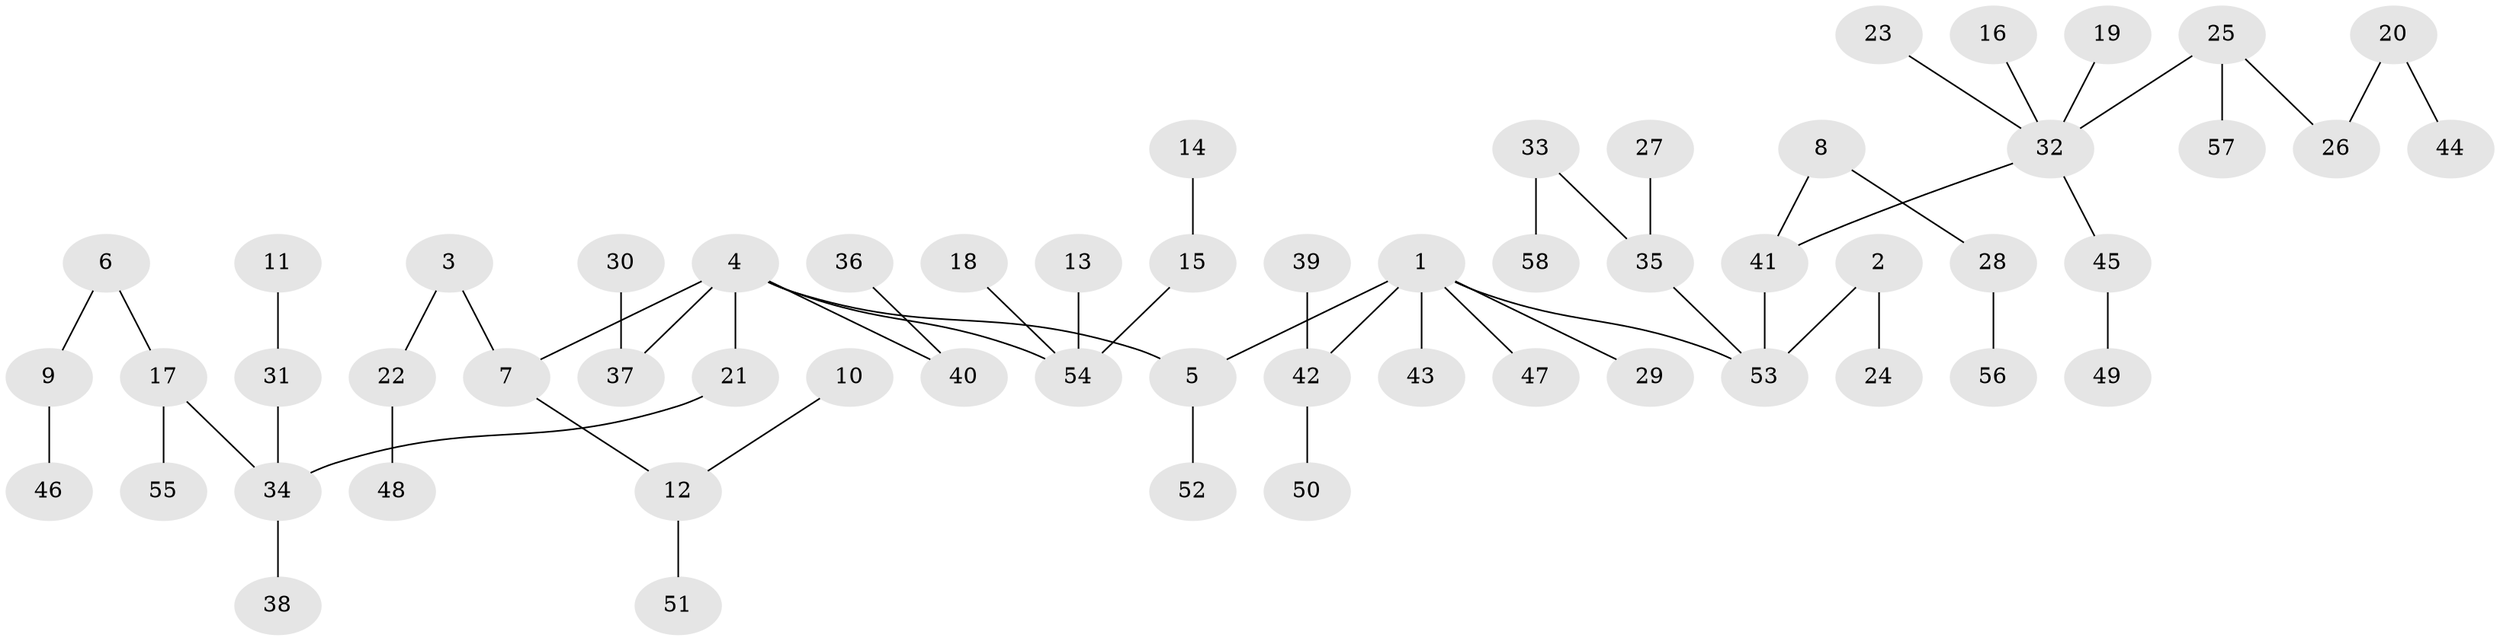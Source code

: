 // original degree distribution, {4: 0.09565217391304348, 5: 0.02608695652173913, 7: 0.008695652173913044, 3: 0.06086956521739131, 2: 0.3565217391304348, 8: 0.008695652173913044, 1: 0.4434782608695652}
// Generated by graph-tools (version 1.1) at 2025/50/03/09/25 03:50:19]
// undirected, 58 vertices, 57 edges
graph export_dot {
graph [start="1"]
  node [color=gray90,style=filled];
  1;
  2;
  3;
  4;
  5;
  6;
  7;
  8;
  9;
  10;
  11;
  12;
  13;
  14;
  15;
  16;
  17;
  18;
  19;
  20;
  21;
  22;
  23;
  24;
  25;
  26;
  27;
  28;
  29;
  30;
  31;
  32;
  33;
  34;
  35;
  36;
  37;
  38;
  39;
  40;
  41;
  42;
  43;
  44;
  45;
  46;
  47;
  48;
  49;
  50;
  51;
  52;
  53;
  54;
  55;
  56;
  57;
  58;
  1 -- 5 [weight=1.0];
  1 -- 29 [weight=1.0];
  1 -- 42 [weight=1.0];
  1 -- 43 [weight=1.0];
  1 -- 47 [weight=1.0];
  1 -- 53 [weight=1.0];
  2 -- 24 [weight=1.0];
  2 -- 53 [weight=1.0];
  3 -- 7 [weight=1.0];
  3 -- 22 [weight=1.0];
  4 -- 5 [weight=1.0];
  4 -- 7 [weight=1.0];
  4 -- 21 [weight=1.0];
  4 -- 37 [weight=1.0];
  4 -- 40 [weight=1.0];
  4 -- 54 [weight=1.0];
  5 -- 52 [weight=1.0];
  6 -- 9 [weight=1.0];
  6 -- 17 [weight=1.0];
  7 -- 12 [weight=1.0];
  8 -- 28 [weight=1.0];
  8 -- 41 [weight=1.0];
  9 -- 46 [weight=1.0];
  10 -- 12 [weight=1.0];
  11 -- 31 [weight=1.0];
  12 -- 51 [weight=1.0];
  13 -- 54 [weight=1.0];
  14 -- 15 [weight=1.0];
  15 -- 54 [weight=1.0];
  16 -- 32 [weight=1.0];
  17 -- 34 [weight=1.0];
  17 -- 55 [weight=1.0];
  18 -- 54 [weight=1.0];
  19 -- 32 [weight=1.0];
  20 -- 26 [weight=1.0];
  20 -- 44 [weight=1.0];
  21 -- 34 [weight=1.0];
  22 -- 48 [weight=1.0];
  23 -- 32 [weight=1.0];
  25 -- 26 [weight=1.0];
  25 -- 32 [weight=1.0];
  25 -- 57 [weight=1.0];
  27 -- 35 [weight=1.0];
  28 -- 56 [weight=1.0];
  30 -- 37 [weight=1.0];
  31 -- 34 [weight=1.0];
  32 -- 41 [weight=1.0];
  32 -- 45 [weight=1.0];
  33 -- 35 [weight=1.0];
  33 -- 58 [weight=1.0];
  34 -- 38 [weight=1.0];
  35 -- 53 [weight=1.0];
  36 -- 40 [weight=1.0];
  39 -- 42 [weight=1.0];
  41 -- 53 [weight=1.0];
  42 -- 50 [weight=1.0];
  45 -- 49 [weight=1.0];
}

